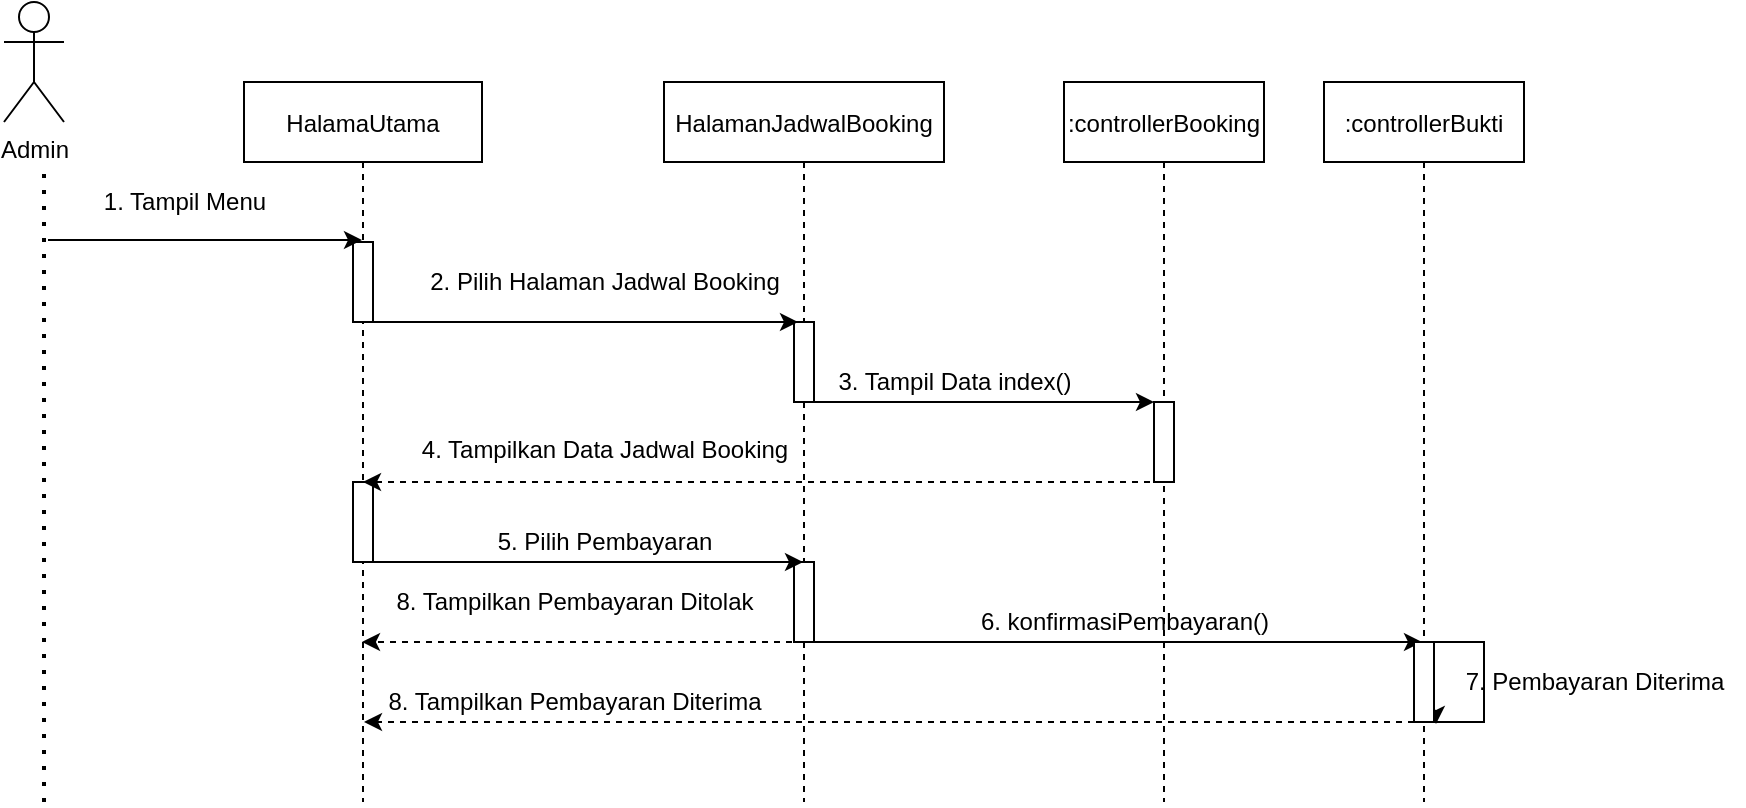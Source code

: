 <mxfile version="13.6.9" type="device"><diagram id="kgpKYQtTHZ0yAKxKKP6v" name="Page-1"><mxGraphModel dx="1422" dy="830" grid="1" gridSize="10" guides="1" tooltips="1" connect="1" arrows="1" fold="1" page="1" pageScale="1" pageWidth="850" pageHeight="1100" math="0" shadow="0"><root><mxCell id="0"/><mxCell id="1" parent="0"/><mxCell id="3nuBFxr9cyL0pnOWT2aG-5" value="HalamaUtama" style="shape=umlLifeline;perimeter=lifelinePerimeter;container=1;collapsible=0;recursiveResize=0;rounded=0;shadow=0;strokeWidth=1;" parent="1" vertex="1"><mxGeometry x="260" y="80" width="119" height="360" as="geometry"/></mxCell><mxCell id="3nuBFxr9cyL0pnOWT2aG-6" value="" style="points=[];perimeter=orthogonalPerimeter;rounded=0;shadow=0;strokeWidth=1;" parent="3nuBFxr9cyL0pnOWT2aG-5" vertex="1"><mxGeometry x="54.5" y="80" width="10" height="40" as="geometry"/></mxCell><mxCell id="LWBQgSlc9U_pwMYYMqWs-1" value="" style="points=[];perimeter=orthogonalPerimeter;rounded=0;shadow=0;strokeWidth=1;" vertex="1" parent="3nuBFxr9cyL0pnOWT2aG-5"><mxGeometry x="54.5" y="200" width="10" height="40" as="geometry"/></mxCell><mxCell id="rht58CYH5kIRRmQ7uACK-1" value="" style="endArrow=classic;html=1;" parent="1" target="3nuBFxr9cyL0pnOWT2aG-5" edge="1"><mxGeometry width="50" height="50" relative="1" as="geometry"><mxPoint x="162" y="159" as="sourcePoint"/><mxPoint x="220" y="110" as="targetPoint"/></mxGeometry></mxCell><mxCell id="rht58CYH5kIRRmQ7uACK-2" value="1. Tampil Menu" style="text;html=1;align=center;verticalAlign=middle;resizable=0;points=[];autosize=1;" parent="1" vertex="1"><mxGeometry x="180" y="130" width="100" height="20" as="geometry"/></mxCell><mxCell id="rht58CYH5kIRRmQ7uACK-3" value="HalamanJadwalBooking" style="shape=umlLifeline;perimeter=lifelinePerimeter;container=1;collapsible=0;recursiveResize=0;rounded=0;shadow=0;strokeWidth=1;" parent="1" vertex="1"><mxGeometry x="470" y="80" width="140" height="360" as="geometry"/></mxCell><mxCell id="rht58CYH5kIRRmQ7uACK-4" value="" style="points=[];perimeter=orthogonalPerimeter;rounded=0;shadow=0;strokeWidth=1;" parent="rht58CYH5kIRRmQ7uACK-3" vertex="1"><mxGeometry x="65" y="120" width="10" height="40" as="geometry"/></mxCell><mxCell id="LWBQgSlc9U_pwMYYMqWs-4" value="" style="points=[];perimeter=orthogonalPerimeter;rounded=0;shadow=0;strokeWidth=1;" vertex="1" parent="rht58CYH5kIRRmQ7uACK-3"><mxGeometry x="65" y="240" width="10" height="40" as="geometry"/></mxCell><mxCell id="rht58CYH5kIRRmQ7uACK-6" value="2. Pilih Halaman Jadwal Booking" style="text;html=1;align=center;verticalAlign=middle;resizable=0;points=[];autosize=1;" parent="1" vertex="1"><mxGeometry x="340" y="170" width="200" height="20" as="geometry"/></mxCell><mxCell id="rht58CYH5kIRRmQ7uACK-15" value=":controllerBooking" style="shape=umlLifeline;perimeter=lifelinePerimeter;container=1;collapsible=0;recursiveResize=0;rounded=0;shadow=0;strokeWidth=1;" parent="1" vertex="1"><mxGeometry x="670" y="80" width="100" height="360" as="geometry"/></mxCell><mxCell id="rht58CYH5kIRRmQ7uACK-16" value="" style="points=[];perimeter=orthogonalPerimeter;rounded=0;shadow=0;strokeWidth=1;" parent="rht58CYH5kIRRmQ7uACK-15" vertex="1"><mxGeometry x="45" y="160" width="10" height="40" as="geometry"/></mxCell><mxCell id="rht58CYH5kIRRmQ7uACK-33" value="" style="endArrow=classic;html=1;" parent="1" target="rht58CYH5kIRRmQ7uACK-16" edge="1"><mxGeometry width="50" height="50" relative="1" as="geometry"><mxPoint x="540" y="240" as="sourcePoint"/><mxPoint x="580" y="190" as="targetPoint"/></mxGeometry></mxCell><mxCell id="rht58CYH5kIRRmQ7uACK-38" value="Admin" style="shape=umlActor;verticalLabelPosition=bottom;verticalAlign=top;html=1;outlineConnect=0;" parent="1" vertex="1"><mxGeometry x="140" y="40" width="30" height="60" as="geometry"/></mxCell><mxCell id="rht58CYH5kIRRmQ7uACK-40" value="" style="endArrow=none;dashed=1;html=1;dashPattern=1 3;strokeWidth=2;" parent="1" edge="1"><mxGeometry width="50" height="50" relative="1" as="geometry"><mxPoint x="160" y="440" as="sourcePoint"/><mxPoint x="160" y="120" as="targetPoint"/></mxGeometry></mxCell><mxCell id="_iQaHEXOeRymSMhQPloX-1" value="" style="endArrow=classic;html=1;" parent="1" edge="1"><mxGeometry width="50" height="50" relative="1" as="geometry"><mxPoint x="322" y="200" as="sourcePoint"/><mxPoint x="537" y="200" as="targetPoint"/></mxGeometry></mxCell><mxCell id="_iQaHEXOeRymSMhQPloX-2" value="3. Tampil Data index()" style="text;html=1;align=center;verticalAlign=middle;resizable=0;points=[];autosize=1;" parent="1" vertex="1"><mxGeometry x="550" y="220" width="130" height="20" as="geometry"/></mxCell><mxCell id="_iQaHEXOeRymSMhQPloX-3" value="" style="endArrow=classic;html=1;dashed=1;exitX=0.4;exitY=1;exitDx=0;exitDy=0;exitPerimeter=0;" parent="1" target="3nuBFxr9cyL0pnOWT2aG-5" edge="1" source="rht58CYH5kIRRmQ7uACK-16"><mxGeometry width="50" height="50" relative="1" as="geometry"><mxPoint x="680" y="280" as="sourcePoint"/><mxPoint x="350" y="280" as="targetPoint"/></mxGeometry></mxCell><mxCell id="_iQaHEXOeRymSMhQPloX-4" value="4. Tampilkan Data Jadwal Booking" style="text;html=1;align=center;verticalAlign=middle;resizable=0;points=[];autosize=1;" parent="1" vertex="1"><mxGeometry x="340" y="254" width="200" height="20" as="geometry"/></mxCell><mxCell id="LWBQgSlc9U_pwMYYMqWs-2" value="" style="endArrow=classic;html=1;exitX=0.85;exitY=1;exitDx=0;exitDy=0;exitPerimeter=0;" edge="1" parent="1" source="LWBQgSlc9U_pwMYYMqWs-1" target="rht58CYH5kIRRmQ7uACK-3"><mxGeometry width="50" height="50" relative="1" as="geometry"><mxPoint x="330" y="320" as="sourcePoint"/><mxPoint x="380" y="270" as="targetPoint"/></mxGeometry></mxCell><mxCell id="LWBQgSlc9U_pwMYYMqWs-3" value="5. Pilih Pembayaran" style="text;html=1;align=center;verticalAlign=middle;resizable=0;points=[];autosize=1;" vertex="1" parent="1"><mxGeometry x="375" y="300" width="130" height="20" as="geometry"/></mxCell><mxCell id="LWBQgSlc9U_pwMYYMqWs-5" value="" style="endArrow=classic;html=1;entryX=0.4;entryY=0;entryDx=0;entryDy=0;entryPerimeter=0;" edge="1" parent="1" target="LWBQgSlc9U_pwMYYMqWs-16"><mxGeometry width="50" height="50" relative="1" as="geometry"><mxPoint x="545" y="360" as="sourcePoint"/><mxPoint x="680" y="360" as="targetPoint"/></mxGeometry></mxCell><mxCell id="LWBQgSlc9U_pwMYYMqWs-6" value="6. konfirmasiPembayaran()" style="text;html=1;align=center;verticalAlign=middle;resizable=0;points=[];autosize=1;" vertex="1" parent="1"><mxGeometry x="620" y="340" width="160" height="20" as="geometry"/></mxCell><mxCell id="LWBQgSlc9U_pwMYYMqWs-9" value="7. Pembayaran Diterima" style="text;html=1;align=center;verticalAlign=middle;resizable=0;points=[];autosize=1;" vertex="1" parent="1"><mxGeometry x="860" y="370" width="150" height="20" as="geometry"/></mxCell><mxCell id="LWBQgSlc9U_pwMYYMqWs-10" value="" style="endArrow=classic;html=1;dashed=1;exitX=0.6;exitY=1;exitDx=0;exitDy=0;exitPerimeter=0;" edge="1" parent="1" source="LWBQgSlc9U_pwMYYMqWs-16"><mxGeometry width="50" height="50" relative="1" as="geometry"><mxPoint x="760" y="400" as="sourcePoint"/><mxPoint x="320" y="400" as="targetPoint"/></mxGeometry></mxCell><mxCell id="LWBQgSlc9U_pwMYYMqWs-11" value="" style="endArrow=classic;html=1;dashed=1;" edge="1" parent="1"><mxGeometry width="50" height="50" relative="1" as="geometry"><mxPoint x="540" y="360" as="sourcePoint"/><mxPoint x="319" y="360" as="targetPoint"/></mxGeometry></mxCell><mxCell id="LWBQgSlc9U_pwMYYMqWs-12" value="8. Tampilkan Pembayaran Diterima" style="text;html=1;align=center;verticalAlign=middle;resizable=0;points=[];autosize=1;" vertex="1" parent="1"><mxGeometry x="320" y="380" width="210" height="20" as="geometry"/></mxCell><mxCell id="LWBQgSlc9U_pwMYYMqWs-13" value=":controllerBukti" style="shape=umlLifeline;perimeter=lifelinePerimeter;container=1;collapsible=0;recursiveResize=0;rounded=0;shadow=0;strokeWidth=1;" vertex="1" parent="1"><mxGeometry x="800" y="80" width="100" height="360" as="geometry"/></mxCell><mxCell id="LWBQgSlc9U_pwMYYMqWs-15" style="edgeStyle=orthogonalEdgeStyle;rounded=0;orthogonalLoop=1;jettySize=auto;html=1;entryX=1.1;entryY=1.025;entryDx=0;entryDy=0;entryPerimeter=0;" edge="1" parent="LWBQgSlc9U_pwMYYMqWs-13" source="LWBQgSlc9U_pwMYYMqWs-16" target="LWBQgSlc9U_pwMYYMqWs-16"><mxGeometry relative="1" as="geometry"><Array as="points"><mxPoint x="80" y="280"/><mxPoint x="80" y="320"/></Array></mxGeometry></mxCell><mxCell id="LWBQgSlc9U_pwMYYMqWs-16" value="" style="points=[];perimeter=orthogonalPerimeter;rounded=0;shadow=0;strokeWidth=1;" vertex="1" parent="LWBQgSlc9U_pwMYYMqWs-13"><mxGeometry x="45" y="280" width="10" height="40" as="geometry"/></mxCell><mxCell id="LWBQgSlc9U_pwMYYMqWs-17" value="8. Tampilkan Pembayaran Ditolak" style="text;html=1;align=center;verticalAlign=middle;resizable=0;points=[];autosize=1;" vertex="1" parent="1"><mxGeometry x="325" y="330" width="200" height="20" as="geometry"/></mxCell></root></mxGraphModel></diagram></mxfile>